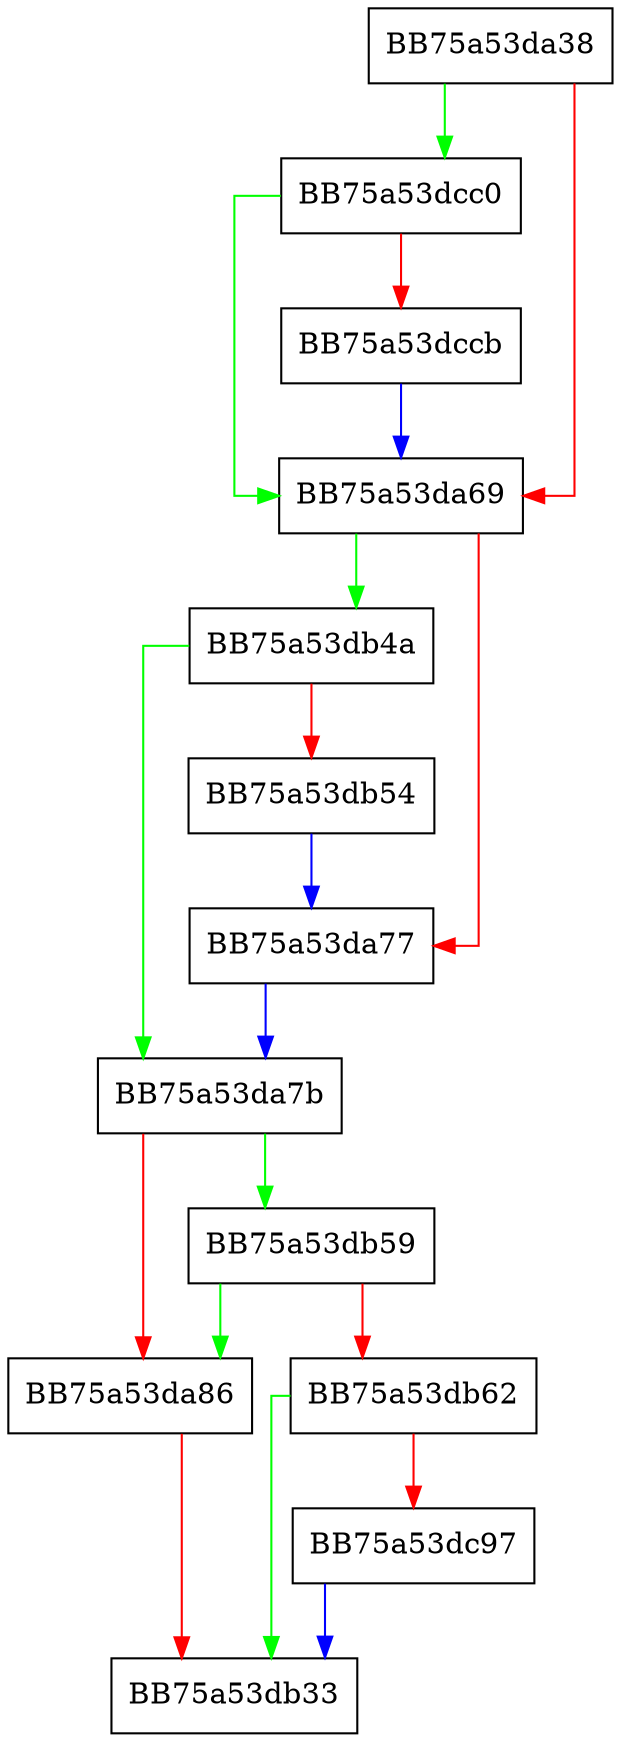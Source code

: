 digraph _Add_rep {
  node [shape="box"];
  graph [splines=ortho];
  BB75a53da38 -> BB75a53dcc0 [color="green"];
  BB75a53da38 -> BB75a53da69 [color="red"];
  BB75a53da69 -> BB75a53db4a [color="green"];
  BB75a53da69 -> BB75a53da77 [color="red"];
  BB75a53da77 -> BB75a53da7b [color="blue"];
  BB75a53da7b -> BB75a53db59 [color="green"];
  BB75a53da7b -> BB75a53da86 [color="red"];
  BB75a53da86 -> BB75a53db33 [color="red"];
  BB75a53db4a -> BB75a53da7b [color="green"];
  BB75a53db4a -> BB75a53db54 [color="red"];
  BB75a53db54 -> BB75a53da77 [color="blue"];
  BB75a53db59 -> BB75a53da86 [color="green"];
  BB75a53db59 -> BB75a53db62 [color="red"];
  BB75a53db62 -> BB75a53db33 [color="green"];
  BB75a53db62 -> BB75a53dc97 [color="red"];
  BB75a53dc97 -> BB75a53db33 [color="blue"];
  BB75a53dcc0 -> BB75a53da69 [color="green"];
  BB75a53dcc0 -> BB75a53dccb [color="red"];
  BB75a53dccb -> BB75a53da69 [color="blue"];
}